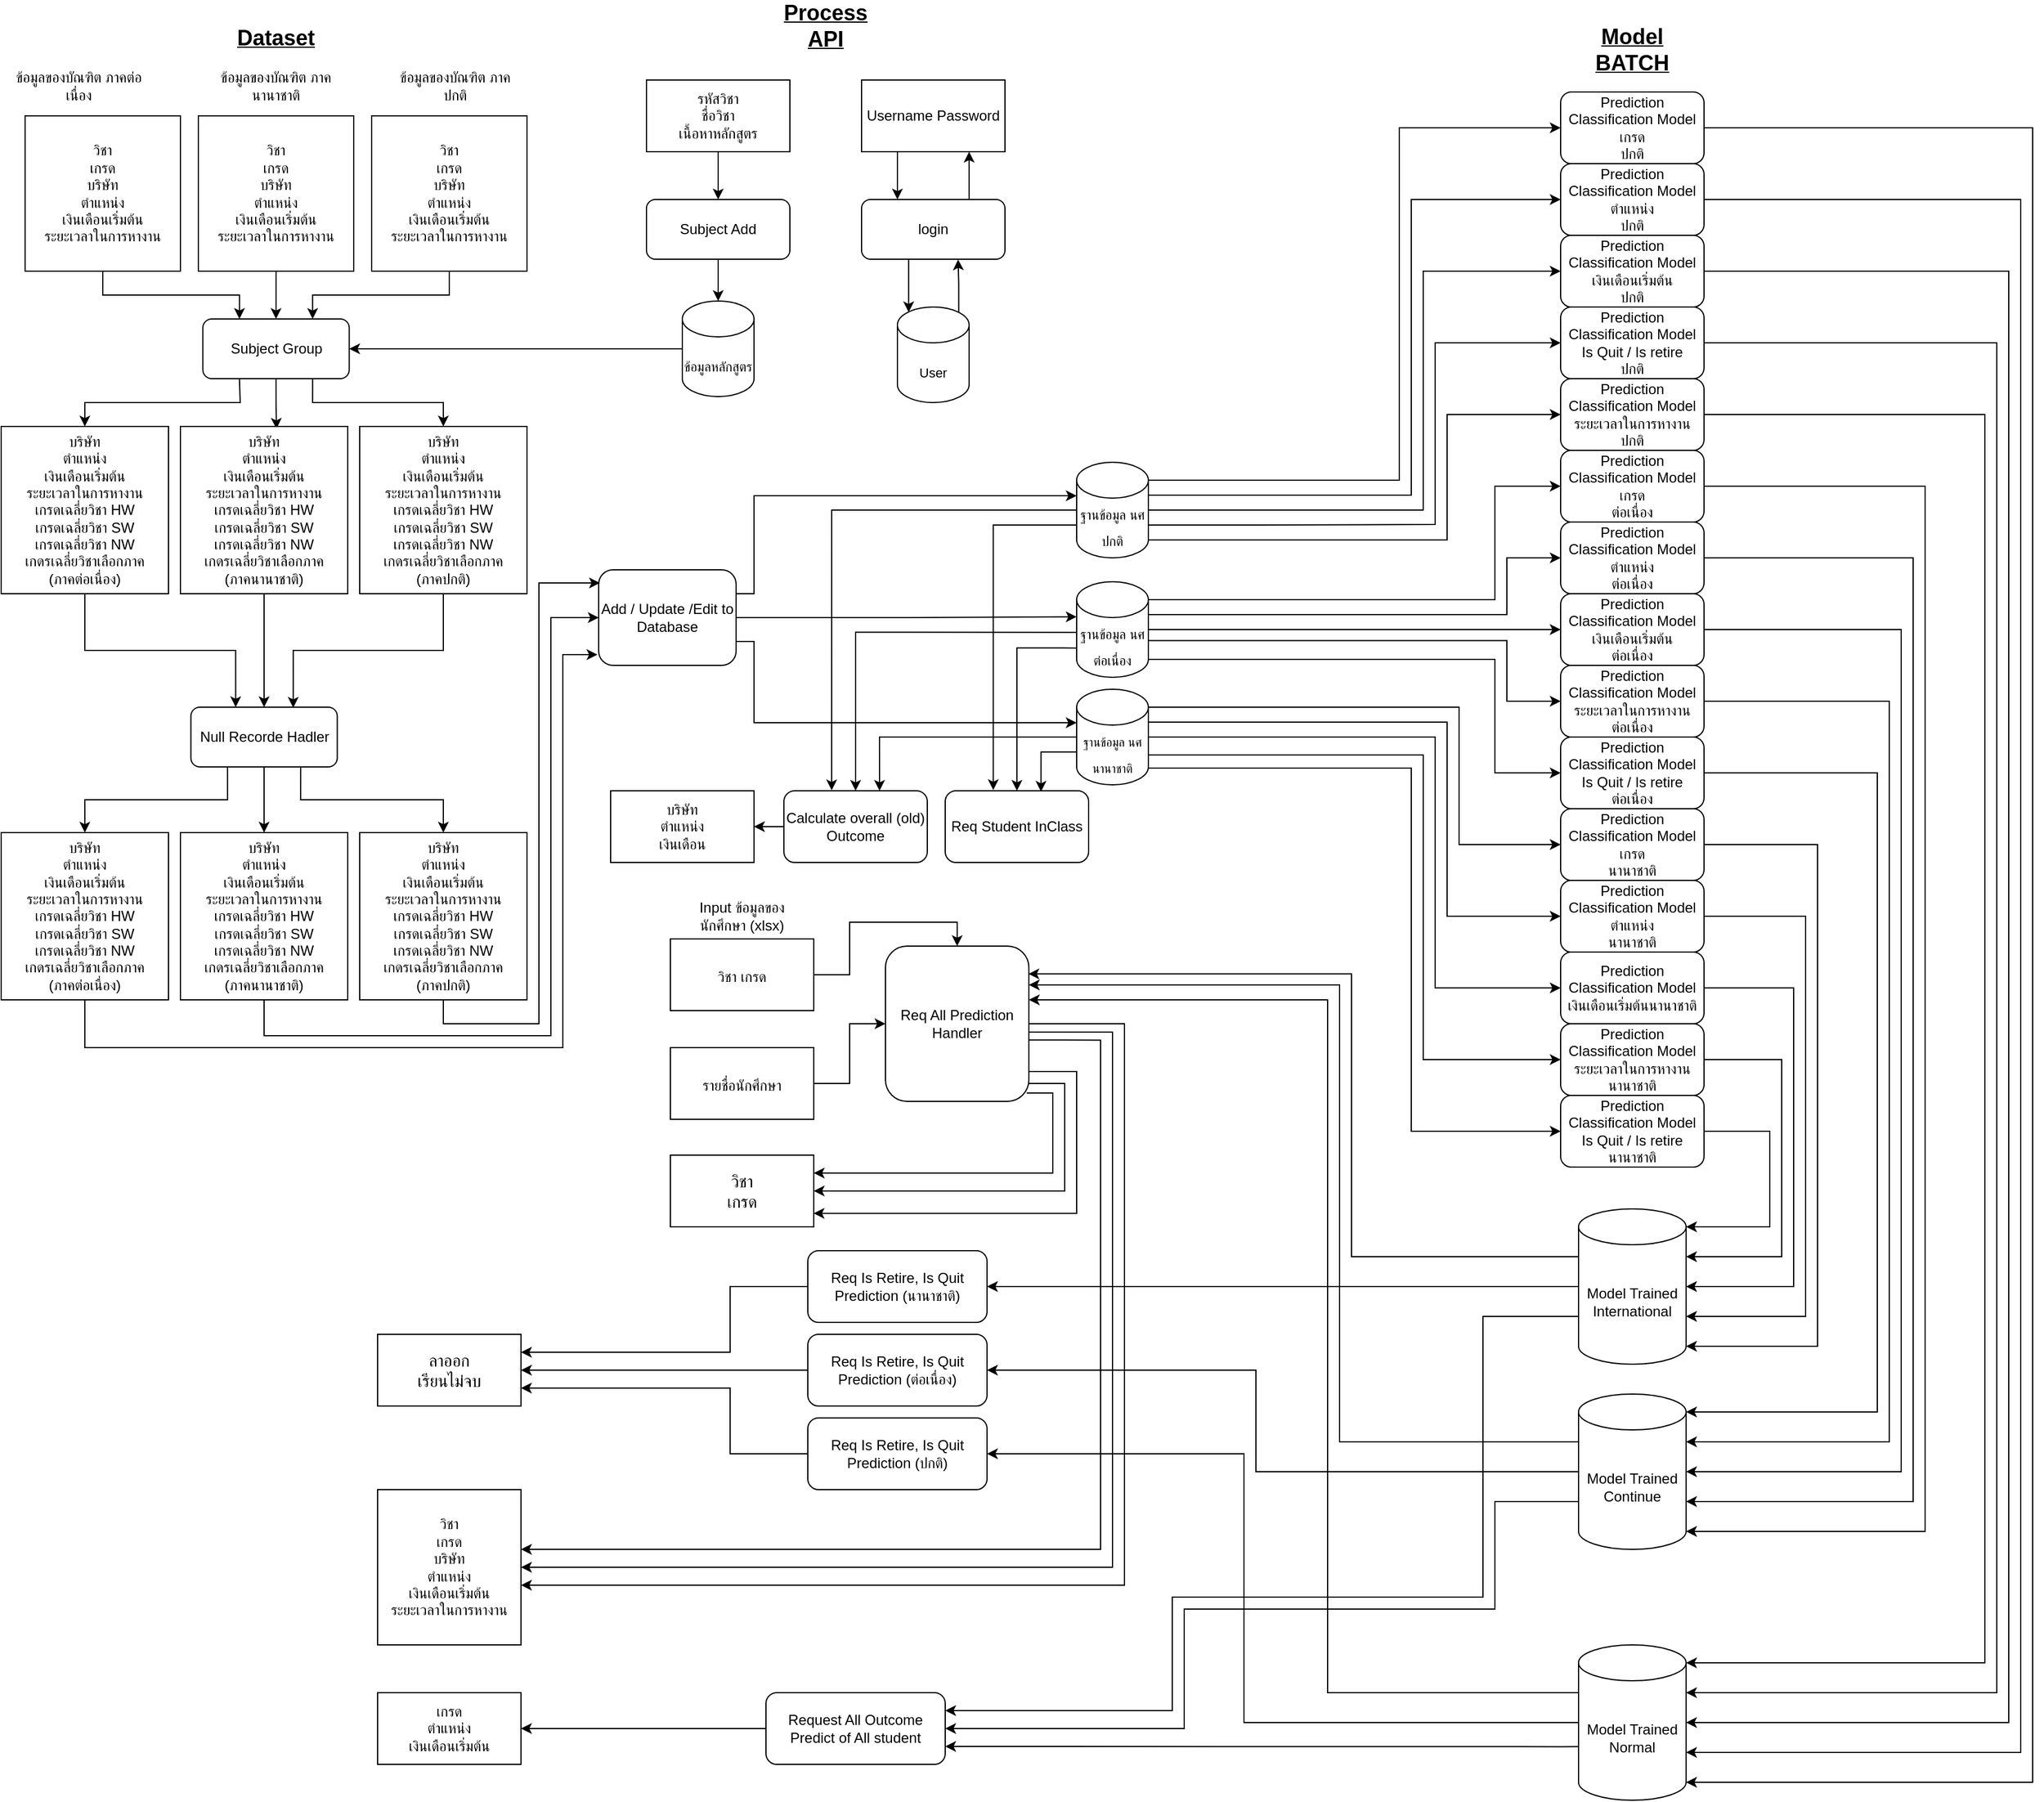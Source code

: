 <mxfile version="18.0.3" type="device"><diagram id="gK9zeSUEf36N8klxHsG3" name="Page-1"><mxGraphModel dx="3834" dy="1591" grid="1" gridSize="10" guides="1" tooltips="1" connect="1" arrows="1" fold="1" page="1" pageScale="1" pageWidth="850" pageHeight="1100" math="0" shadow="0"><root><mxCell id="0"/><mxCell id="1" parent="0"/><mxCell id="ja54qITFzn3RWoi4xEdP-145" style="edgeStyle=orthogonalEdgeStyle;rounded=0;orthogonalLoop=1;jettySize=auto;html=1;exitX=0.5;exitY=1;exitDx=0;exitDy=0;entryX=0.75;entryY=0;entryDx=0;entryDy=0;fontSize=12;" edge="1" parent="1" source="ja54qITFzn3RWoi4xEdP-146" target="ja54qITFzn3RWoi4xEdP-202"><mxGeometry relative="1" as="geometry"/></mxCell><mxCell id="ja54qITFzn3RWoi4xEdP-146" value="วิชา&lt;br&gt;เกรด&lt;br&gt;บริษัท&lt;br&gt;ตำแหน่ง&lt;br&gt;เงินเดือนเริ่มต้น&lt;br&gt;ระยะเวลาในการหางาน" style="whiteSpace=wrap;html=1;aspect=fixed;" vertex="1" parent="1"><mxGeometry x="360" y="140" width="130" height="130" as="geometry"/></mxCell><mxCell id="ja54qITFzn3RWoi4xEdP-147" value="ข้อมูลของบัณฑิต ภาคปกติ" style="text;html=1;strokeColor=none;fillColor=none;align=center;verticalAlign=middle;whiteSpace=wrap;rounded=0;" vertex="1" parent="1"><mxGeometry x="375" y="100" width="110" height="30" as="geometry"/></mxCell><mxCell id="ja54qITFzn3RWoi4xEdP-148" style="edgeStyle=orthogonalEdgeStyle;rounded=0;orthogonalLoop=1;jettySize=auto;html=1;exitX=0.5;exitY=1;exitDx=0;exitDy=0;entryX=0.25;entryY=0;entryDx=0;entryDy=0;fontSize=12;" edge="1" parent="1" source="ja54qITFzn3RWoi4xEdP-149" target="ja54qITFzn3RWoi4xEdP-202"><mxGeometry relative="1" as="geometry"/></mxCell><mxCell id="ja54qITFzn3RWoi4xEdP-149" value="วิชา&lt;br&gt;เกรด&lt;br&gt;บริษัท&lt;br&gt;ตำแหน่ง&lt;br&gt;เงินเดือนเริ่มต้น&lt;br&gt;ระยะเวลาในการหางาน" style="whiteSpace=wrap;html=1;aspect=fixed;" vertex="1" parent="1"><mxGeometry x="70" y="140" width="130" height="130" as="geometry"/></mxCell><mxCell id="ja54qITFzn3RWoi4xEdP-150" value="ข้อมูลของบัณฑิต ภาคต่อเนื่อง" style="text;html=1;strokeColor=none;fillColor=none;align=center;verticalAlign=middle;whiteSpace=wrap;rounded=0;" vertex="1" parent="1"><mxGeometry x="60" y="100" width="110" height="30" as="geometry"/></mxCell><mxCell id="ja54qITFzn3RWoi4xEdP-151" style="edgeStyle=orthogonalEdgeStyle;rounded=0;orthogonalLoop=1;jettySize=auto;html=1;exitX=0.5;exitY=1;exitDx=0;exitDy=0;entryX=0.5;entryY=0;entryDx=0;entryDy=0;fontSize=12;" edge="1" parent="1" source="ja54qITFzn3RWoi4xEdP-152" target="ja54qITFzn3RWoi4xEdP-202"><mxGeometry relative="1" as="geometry"/></mxCell><mxCell id="ja54qITFzn3RWoi4xEdP-152" value="วิชา&lt;br&gt;เกรด&lt;br&gt;บริษัท&lt;br&gt;ตำแหน่ง&lt;br&gt;เงินเดือนเริ่มต้น&lt;br&gt;ระยะเวลาในการหางาน" style="whiteSpace=wrap;html=1;aspect=fixed;" vertex="1" parent="1"><mxGeometry x="215" y="140" width="130" height="130" as="geometry"/></mxCell><mxCell id="ja54qITFzn3RWoi4xEdP-153" value="ข้อมูลของบัณฑิต ภาคนานาชาติ" style="text;html=1;strokeColor=none;fillColor=none;align=center;verticalAlign=middle;whiteSpace=wrap;rounded=0;" vertex="1" parent="1"><mxGeometry x="225" y="100" width="110" height="30" as="geometry"/></mxCell><mxCell id="ja54qITFzn3RWoi4xEdP-154" style="edgeStyle=orthogonalEdgeStyle;rounded=0;orthogonalLoop=1;jettySize=auto;html=1;exitX=0;exitY=0.5;exitDx=0;exitDy=0;entryX=1;entryY=0.5;entryDx=0;entryDy=0;fontSize=12;" edge="1" parent="1" source="ja54qITFzn3RWoi4xEdP-155" target="ja54qITFzn3RWoi4xEdP-257"><mxGeometry relative="1" as="geometry"/></mxCell><mxCell id="ja54qITFzn3RWoi4xEdP-155" value="Calculate overall (old)&lt;br&gt;Outcome" style="rounded=1;whiteSpace=wrap;html=1;" vertex="1" parent="1"><mxGeometry x="705" y="705" width="120" height="60" as="geometry"/></mxCell><mxCell id="ja54qITFzn3RWoi4xEdP-156" style="edgeStyle=orthogonalEdgeStyle;rounded=0;orthogonalLoop=1;jettySize=auto;html=1;exitX=1;exitY=0.25;exitDx=0;exitDy=0;entryX=0;entryY=0;entryDx=0;entryDy=27.5;entryPerimeter=0;fontSize=12;" edge="1" parent="1" source="ja54qITFzn3RWoi4xEdP-159" target="ja54qITFzn3RWoi4xEdP-172"><mxGeometry relative="1" as="geometry"><Array as="points"><mxPoint x="680" y="540"/><mxPoint x="680" y="458"/><mxPoint x="950" y="458"/></Array></mxGeometry></mxCell><mxCell id="ja54qITFzn3RWoi4xEdP-157" style="edgeStyle=orthogonalEdgeStyle;rounded=0;orthogonalLoop=1;jettySize=auto;html=1;exitX=1;exitY=0.5;exitDx=0;exitDy=0;entryX=0;entryY=0.367;entryDx=0;entryDy=0;entryPerimeter=0;fontSize=12;" edge="1" parent="1" source="ja54qITFzn3RWoi4xEdP-159" target="ja54qITFzn3RWoi4xEdP-182"><mxGeometry relative="1" as="geometry"><Array as="points"><mxPoint x="808" y="560"/></Array></mxGeometry></mxCell><mxCell id="ja54qITFzn3RWoi4xEdP-158" style="edgeStyle=orthogonalEdgeStyle;rounded=0;orthogonalLoop=1;jettySize=auto;html=1;exitX=1;exitY=0.75;exitDx=0;exitDy=0;entryX=0;entryY=0;entryDx=0;entryDy=27.5;entryPerimeter=0;fontSize=12;" edge="1" parent="1" source="ja54qITFzn3RWoi4xEdP-159" target="ja54qITFzn3RWoi4xEdP-190"><mxGeometry relative="1" as="geometry"><Array as="points"><mxPoint x="680" y="580"/><mxPoint x="680" y="648"/><mxPoint x="950" y="648"/></Array></mxGeometry></mxCell><mxCell id="ja54qITFzn3RWoi4xEdP-159" value="Add / Update /Edit to Database" style="rounded=1;whiteSpace=wrap;html=1;" vertex="1" parent="1"><mxGeometry x="550" y="520" width="115" height="80" as="geometry"/></mxCell><mxCell id="ja54qITFzn3RWoi4xEdP-160" style="edgeStyle=orthogonalEdgeStyle;rounded=0;orthogonalLoop=1;jettySize=auto;html=1;exitX=1;exitY=0.5;exitDx=0;exitDy=0;entryX=1;entryY=1;entryDx=0;entryDy=-15;entryPerimeter=0;fontSize=12;" edge="1" parent="1" source="ja54qITFzn3RWoi4xEdP-161" target="ja54qITFzn3RWoi4xEdP-246"><mxGeometry relative="1" as="geometry"><Array as="points"><mxPoint x="1750" y="150"/><mxPoint x="1750" y="1535"/></Array></mxGeometry></mxCell><mxCell id="ja54qITFzn3RWoi4xEdP-161" value="Prediction Classification Model&lt;br&gt;เกรด&lt;br&gt;ปกติ" style="rounded=1;whiteSpace=wrap;html=1;" vertex="1" parent="1"><mxGeometry x="1355" y="120" width="120" height="60" as="geometry"/></mxCell><mxCell id="ja54qITFzn3RWoi4xEdP-162" value="&lt;font style=&quot;font-size: 18px&quot;&gt;&lt;u&gt;&lt;b&gt;Dataset&lt;/b&gt;&lt;/u&gt;&lt;/font&gt;" style="text;html=1;strokeColor=none;fillColor=none;align=center;verticalAlign=middle;whiteSpace=wrap;rounded=0;" vertex="1" parent="1"><mxGeometry x="250" y="60" width="60" height="30" as="geometry"/></mxCell><mxCell id="ja54qITFzn3RWoi4xEdP-163" value="&lt;font style=&quot;font-size: 18px&quot;&gt;&lt;u&gt;&lt;b&gt;Process API&lt;/b&gt;&lt;/u&gt;&lt;/font&gt;" style="text;html=1;strokeColor=none;fillColor=none;align=center;verticalAlign=middle;whiteSpace=wrap;rounded=0;" vertex="1" parent="1"><mxGeometry x="710" y="50" width="60" height="30" as="geometry"/></mxCell><mxCell id="ja54qITFzn3RWoi4xEdP-164" value="&lt;span style=&quot;font-size: 18px&quot;&gt;&lt;b&gt;&lt;u&gt;Model BATCH&lt;/u&gt;&lt;/b&gt;&lt;/span&gt;" style="text;html=1;strokeColor=none;fillColor=none;align=center;verticalAlign=middle;whiteSpace=wrap;rounded=0;" vertex="1" parent="1"><mxGeometry x="1385" y="70" width="60" height="30" as="geometry"/></mxCell><mxCell id="ja54qITFzn3RWoi4xEdP-165" style="edgeStyle=orthogonalEdgeStyle;rounded=0;orthogonalLoop=1;jettySize=auto;html=1;exitX=0;exitY=0.5;exitDx=0;exitDy=0;exitPerimeter=0;fontSize=12;entryX=0.333;entryY=-0.007;entryDx=0;entryDy=0;entryPerimeter=0;" edge="1" parent="1" source="ja54qITFzn3RWoi4xEdP-172" target="ja54qITFzn3RWoi4xEdP-155"><mxGeometry relative="1" as="geometry"><Array as="points"><mxPoint x="745" y="470"/></Array><mxPoint x="920" y="720" as="targetPoint"/></mxGeometry></mxCell><mxCell id="ja54qITFzn3RWoi4xEdP-166" style="edgeStyle=orthogonalEdgeStyle;rounded=0;orthogonalLoop=1;jettySize=auto;html=1;exitX=1;exitY=0;exitDx=0;exitDy=15;exitPerimeter=0;entryX=0;entryY=0.5;entryDx=0;entryDy=0;fontSize=12;" edge="1" parent="1" source="ja54qITFzn3RWoi4xEdP-172" target="ja54qITFzn3RWoi4xEdP-161"><mxGeometry relative="1" as="geometry"><Array as="points"><mxPoint x="1220" y="445"/><mxPoint x="1220" y="150"/></Array></mxGeometry></mxCell><mxCell id="ja54qITFzn3RWoi4xEdP-167" style="edgeStyle=orthogonalEdgeStyle;rounded=0;orthogonalLoop=1;jettySize=auto;html=1;exitX=1;exitY=0;exitDx=0;exitDy=27.5;exitPerimeter=0;entryX=0;entryY=0.5;entryDx=0;entryDy=0;fontSize=12;" edge="1" parent="1" source="ja54qITFzn3RWoi4xEdP-172" target="ja54qITFzn3RWoi4xEdP-220"><mxGeometry relative="1" as="geometry"><Array as="points"><mxPoint x="1230" y="458"/><mxPoint x="1230" y="210"/></Array></mxGeometry></mxCell><mxCell id="ja54qITFzn3RWoi4xEdP-168" style="edgeStyle=orthogonalEdgeStyle;rounded=0;orthogonalLoop=1;jettySize=auto;html=1;exitX=1;exitY=0.5;exitDx=0;exitDy=0;exitPerimeter=0;entryX=0;entryY=0.5;entryDx=0;entryDy=0;fontSize=12;" edge="1" parent="1" source="ja54qITFzn3RWoi4xEdP-172" target="ja54qITFzn3RWoi4xEdP-226"><mxGeometry relative="1" as="geometry"><Array as="points"><mxPoint x="1240" y="470"/><mxPoint x="1240" y="270"/></Array></mxGeometry></mxCell><mxCell id="ja54qITFzn3RWoi4xEdP-169" style="edgeStyle=orthogonalEdgeStyle;rounded=0;orthogonalLoop=1;jettySize=auto;html=1;exitX=1;exitY=0;exitDx=0;exitDy=52.5;exitPerimeter=0;entryX=0;entryY=0.5;entryDx=0;entryDy=0;fontSize=12;" edge="1" parent="1" source="ja54qITFzn3RWoi4xEdP-172" target="ja54qITFzn3RWoi4xEdP-238"><mxGeometry relative="1" as="geometry"><Array as="points"><mxPoint x="1100" y="482"/><mxPoint x="1250" y="482"/><mxPoint x="1250" y="330"/></Array></mxGeometry></mxCell><mxCell id="ja54qITFzn3RWoi4xEdP-170" style="edgeStyle=orthogonalEdgeStyle;rounded=0;orthogonalLoop=1;jettySize=auto;html=1;exitX=1;exitY=1;exitDx=0;exitDy=-15;exitPerimeter=0;entryX=0;entryY=0.5;entryDx=0;entryDy=0;fontSize=12;" edge="1" parent="1" source="ja54qITFzn3RWoi4xEdP-172" target="ja54qITFzn3RWoi4xEdP-232"><mxGeometry relative="1" as="geometry"><Array as="points"><mxPoint x="1260" y="495"/><mxPoint x="1260" y="390"/></Array></mxGeometry></mxCell><mxCell id="ja54qITFzn3RWoi4xEdP-171" style="edgeStyle=orthogonalEdgeStyle;rounded=0;orthogonalLoop=1;jettySize=auto;html=1;exitX=0;exitY=0;exitDx=0;exitDy=52.5;exitPerimeter=0;entryX=0.335;entryY=-0.01;entryDx=0;entryDy=0;fontSize=12;entryPerimeter=0;" edge="1" parent="1" source="ja54qITFzn3RWoi4xEdP-172" target="ja54qITFzn3RWoi4xEdP-269"><mxGeometry relative="1" as="geometry"><Array as="points"><mxPoint x="880" y="482"/></Array></mxGeometry></mxCell><mxCell id="ja54qITFzn3RWoi4xEdP-172" value="&lt;span style=&quot;font-size: 11px&quot;&gt;ฐานข้อมูล นศ ปกติ&lt;/span&gt;" style="shape=cylinder3;whiteSpace=wrap;html=1;boundedLbl=1;backgroundOutline=1;size=15;rounded=0;fontSize=18;" vertex="1" parent="1"><mxGeometry x="950" y="430" width="60" height="80" as="geometry"/></mxCell><mxCell id="ja54qITFzn3RWoi4xEdP-173" style="edgeStyle=orthogonalEdgeStyle;rounded=0;orthogonalLoop=1;jettySize=auto;html=1;exitX=1;exitY=0.5;exitDx=0;exitDy=0;entryX=0;entryY=0.5;entryDx=0;entryDy=0;fontSize=12;" edge="1" parent="1" source="ja54qITFzn3RWoi4xEdP-174" target="ja54qITFzn3RWoi4xEdP-212"><mxGeometry relative="1" as="geometry"/></mxCell><mxCell id="ja54qITFzn3RWoi4xEdP-174" value="&lt;font style=&quot;font-size: 12px&quot;&gt;รายชื่อนักศึกษา&lt;/font&gt;" style="rounded=0;whiteSpace=wrap;html=1;fontSize=18;" vertex="1" parent="1"><mxGeometry x="610" y="920" width="120" height="60" as="geometry"/></mxCell><mxCell id="ja54qITFzn3RWoi4xEdP-175" style="edgeStyle=orthogonalEdgeStyle;rounded=0;orthogonalLoop=1;jettySize=auto;html=1;exitX=-0.005;exitY=0.529;exitDx=0;exitDy=0;exitPerimeter=0;fontSize=12;entryX=0.5;entryY=0;entryDx=0;entryDy=0;" edge="1" parent="1" source="ja54qITFzn3RWoi4xEdP-182" target="ja54qITFzn3RWoi4xEdP-155"><mxGeometry relative="1" as="geometry"><Array as="points"><mxPoint x="765" y="572"/></Array><mxPoint x="940" y="720" as="targetPoint"/></mxGeometry></mxCell><mxCell id="ja54qITFzn3RWoi4xEdP-176" style="edgeStyle=orthogonalEdgeStyle;rounded=0;orthogonalLoop=1;jettySize=auto;html=1;exitX=1;exitY=0;exitDx=0;exitDy=15;exitPerimeter=0;entryX=0;entryY=0.5;entryDx=0;entryDy=0;fontSize=12;" edge="1" parent="1" source="ja54qITFzn3RWoi4xEdP-182" target="ja54qITFzn3RWoi4xEdP-196"><mxGeometry relative="1" as="geometry"><Array as="points"><mxPoint x="1300" y="545"/><mxPoint x="1300" y="450"/></Array></mxGeometry></mxCell><mxCell id="ja54qITFzn3RWoi4xEdP-177" style="edgeStyle=orthogonalEdgeStyle;rounded=0;orthogonalLoop=1;jettySize=auto;html=1;exitX=1;exitY=0;exitDx=0;exitDy=27.5;exitPerimeter=0;entryX=0;entryY=0.5;entryDx=0;entryDy=0;fontSize=12;" edge="1" parent="1" source="ja54qITFzn3RWoi4xEdP-182" target="ja54qITFzn3RWoi4xEdP-222"><mxGeometry relative="1" as="geometry"><Array as="points"><mxPoint x="1310" y="558"/><mxPoint x="1310" y="510"/></Array></mxGeometry></mxCell><mxCell id="ja54qITFzn3RWoi4xEdP-178" style="edgeStyle=orthogonalEdgeStyle;rounded=0;orthogonalLoop=1;jettySize=auto;html=1;exitX=1;exitY=0.5;exitDx=0;exitDy=0;exitPerimeter=0;entryX=0;entryY=0.5;entryDx=0;entryDy=0;fontSize=12;" edge="1" parent="1" source="ja54qITFzn3RWoi4xEdP-182" target="ja54qITFzn3RWoi4xEdP-228"><mxGeometry relative="1" as="geometry"><Array as="points"><mxPoint x="1340" y="570"/><mxPoint x="1340" y="570"/></Array></mxGeometry></mxCell><mxCell id="ja54qITFzn3RWoi4xEdP-179" style="edgeStyle=orthogonalEdgeStyle;rounded=0;orthogonalLoop=1;jettySize=auto;html=1;exitX=1.007;exitY=0.616;exitDx=0;exitDy=0;exitPerimeter=0;entryX=0;entryY=0.5;entryDx=0;entryDy=0;fontSize=12;" edge="1" parent="1" source="ja54qITFzn3RWoi4xEdP-182" target="ja54qITFzn3RWoi4xEdP-234"><mxGeometry relative="1" as="geometry"><Array as="points"><mxPoint x="1310" y="579"/><mxPoint x="1310" y="630"/></Array></mxGeometry></mxCell><mxCell id="ja54qITFzn3RWoi4xEdP-180" style="edgeStyle=orthogonalEdgeStyle;rounded=0;orthogonalLoop=1;jettySize=auto;html=1;exitX=1;exitY=1;exitDx=0;exitDy=-15;exitPerimeter=0;entryX=0;entryY=0.5;entryDx=0;entryDy=0;fontSize=12;" edge="1" parent="1" source="ja54qITFzn3RWoi4xEdP-182" target="ja54qITFzn3RWoi4xEdP-240"><mxGeometry relative="1" as="geometry"><Array as="points"><mxPoint x="1300" y="595"/><mxPoint x="1300" y="690"/></Array></mxGeometry></mxCell><mxCell id="ja54qITFzn3RWoi4xEdP-181" style="edgeStyle=orthogonalEdgeStyle;rounded=0;orthogonalLoop=1;jettySize=auto;html=1;exitX=-0.003;exitY=0.693;exitDx=0;exitDy=0;exitPerimeter=0;entryX=0.5;entryY=0;entryDx=0;entryDy=0;fontSize=12;" edge="1" parent="1" source="ja54qITFzn3RWoi4xEdP-182" target="ja54qITFzn3RWoi4xEdP-269"><mxGeometry relative="1" as="geometry"><Array as="points"><mxPoint x="900" y="585"/></Array></mxGeometry></mxCell><mxCell id="ja54qITFzn3RWoi4xEdP-182" value="&lt;span style=&quot;font-size: 11px&quot;&gt;ฐานข้อมูล นศ ต่อเนื่อง&lt;/span&gt;" style="shape=cylinder3;whiteSpace=wrap;html=1;boundedLbl=1;backgroundOutline=1;size=15;rounded=0;fontSize=18;" vertex="1" parent="1"><mxGeometry x="950" y="530" width="60" height="80" as="geometry"/></mxCell><mxCell id="ja54qITFzn3RWoi4xEdP-183" style="edgeStyle=orthogonalEdgeStyle;rounded=0;orthogonalLoop=1;jettySize=auto;html=1;exitX=0;exitY=0.5;exitDx=0;exitDy=0;exitPerimeter=0;fontSize=12;entryX=0.667;entryY=0;entryDx=0;entryDy=0;entryPerimeter=0;" edge="1" parent="1" source="ja54qITFzn3RWoi4xEdP-190" target="ja54qITFzn3RWoi4xEdP-155"><mxGeometry relative="1" as="geometry"><mxPoint x="970" y="720" as="targetPoint"/><Array as="points"><mxPoint x="785" y="660"/></Array></mxGeometry></mxCell><mxCell id="ja54qITFzn3RWoi4xEdP-184" style="edgeStyle=orthogonalEdgeStyle;rounded=0;orthogonalLoop=1;jettySize=auto;html=1;exitX=1;exitY=0;exitDx=0;exitDy=15;exitPerimeter=0;entryX=0;entryY=0.5;entryDx=0;entryDy=0;fontSize=12;" edge="1" parent="1" source="ja54qITFzn3RWoi4xEdP-190" target="ja54qITFzn3RWoi4xEdP-198"><mxGeometry relative="1" as="geometry"><Array as="points"><mxPoint x="1270" y="635"/><mxPoint x="1270" y="750"/></Array></mxGeometry></mxCell><mxCell id="ja54qITFzn3RWoi4xEdP-185" style="edgeStyle=orthogonalEdgeStyle;rounded=0;orthogonalLoop=1;jettySize=auto;html=1;exitX=1;exitY=0;exitDx=0;exitDy=27.5;exitPerimeter=0;entryX=0;entryY=0.5;entryDx=0;entryDy=0;fontSize=12;" edge="1" parent="1" source="ja54qITFzn3RWoi4xEdP-190" target="ja54qITFzn3RWoi4xEdP-224"><mxGeometry relative="1" as="geometry"><Array as="points"><mxPoint x="1260" y="648"/><mxPoint x="1260" y="810"/></Array></mxGeometry></mxCell><mxCell id="ja54qITFzn3RWoi4xEdP-186" style="edgeStyle=orthogonalEdgeStyle;rounded=0;orthogonalLoop=1;jettySize=auto;html=1;exitX=1;exitY=0.5;exitDx=0;exitDy=0;exitPerimeter=0;entryX=0;entryY=0.5;entryDx=0;entryDy=0;fontSize=12;" edge="1" parent="1" source="ja54qITFzn3RWoi4xEdP-190" target="ja54qITFzn3RWoi4xEdP-230"><mxGeometry relative="1" as="geometry"><Array as="points"><mxPoint x="1250" y="660"/><mxPoint x="1250" y="870"/></Array></mxGeometry></mxCell><mxCell id="ja54qITFzn3RWoi4xEdP-187" style="edgeStyle=orthogonalEdgeStyle;rounded=0;orthogonalLoop=1;jettySize=auto;html=1;exitX=1;exitY=1;exitDx=0;exitDy=-15;exitPerimeter=0;entryX=0;entryY=0.5;entryDx=0;entryDy=0;fontSize=12;" edge="1" parent="1" source="ja54qITFzn3RWoi4xEdP-190" target="ja54qITFzn3RWoi4xEdP-236"><mxGeometry relative="1" as="geometry"><Array as="points"><mxPoint x="1010" y="675"/><mxPoint x="1240" y="675"/><mxPoint x="1240" y="930"/></Array></mxGeometry></mxCell><mxCell id="ja54qITFzn3RWoi4xEdP-188" style="edgeStyle=orthogonalEdgeStyle;rounded=0;orthogonalLoop=1;jettySize=auto;html=1;exitX=0.855;exitY=1;exitDx=0;exitDy=-4.35;exitPerimeter=0;entryX=0;entryY=0.5;entryDx=0;entryDy=0;fontSize=12;" edge="1" parent="1" source="ja54qITFzn3RWoi4xEdP-190" target="ja54qITFzn3RWoi4xEdP-242"><mxGeometry relative="1" as="geometry"><Array as="points"><mxPoint x="1001" y="686"/><mxPoint x="1230" y="686"/><mxPoint x="1230" y="990"/></Array></mxGeometry></mxCell><mxCell id="ja54qITFzn3RWoi4xEdP-189" style="edgeStyle=orthogonalEdgeStyle;rounded=0;orthogonalLoop=1;jettySize=auto;html=1;exitX=0;exitY=0;exitDx=0;exitDy=52.5;exitPerimeter=0;fontSize=12;entryX=0.668;entryY=0.013;entryDx=0;entryDy=0;entryPerimeter=0;" edge="1" parent="1" source="ja54qITFzn3RWoi4xEdP-190" target="ja54qITFzn3RWoi4xEdP-269"><mxGeometry relative="1" as="geometry"><Array as="points"><mxPoint x="920" y="672"/></Array><mxPoint x="890" y="700" as="targetPoint"/></mxGeometry></mxCell><mxCell id="ja54qITFzn3RWoi4xEdP-190" value="&lt;font style=&quot;font-size: 10px&quot;&gt;ฐานข้อมูล นศ นานาชาติ&lt;/font&gt;" style="shape=cylinder3;whiteSpace=wrap;html=1;boundedLbl=1;backgroundOutline=1;size=15;rounded=0;fontSize=18;" vertex="1" parent="1"><mxGeometry x="950" y="620" width="60" height="80" as="geometry"/></mxCell><mxCell id="ja54qITFzn3RWoi4xEdP-191" style="edgeStyle=orthogonalEdgeStyle;rounded=0;orthogonalLoop=1;jettySize=auto;html=1;fontSize=12;exitX=1.003;exitY=0.605;exitDx=0;exitDy=0;exitPerimeter=0;" edge="1" parent="1" source="ja54qITFzn3RWoi4xEdP-212" target="ja54qITFzn3RWoi4xEdP-255"><mxGeometry relative="1" as="geometry"><Array as="points"><mxPoint x="970" y="914"/><mxPoint x="970" y="1340"/></Array><mxPoint x="480" y="910" as="sourcePoint"/></mxGeometry></mxCell><mxCell id="ja54qITFzn3RWoi4xEdP-192" style="edgeStyle=orthogonalEdgeStyle;rounded=0;orthogonalLoop=1;jettySize=auto;html=1;exitX=1;exitY=0.5;exitDx=0;exitDy=0;entryX=0.5;entryY=0;entryDx=0;entryDy=0;fontSize=12;" edge="1" parent="1" source="ja54qITFzn3RWoi4xEdP-277" target="ja54qITFzn3RWoi4xEdP-212"><mxGeometry relative="1" as="geometry"/></mxCell><mxCell id="ja54qITFzn3RWoi4xEdP-193" style="edgeStyle=orthogonalEdgeStyle;rounded=0;orthogonalLoop=1;jettySize=auto;html=1;exitX=1;exitY=0.554;exitDx=0;exitDy=0;entryX=1;entryY=0.5;entryDx=0;entryDy=0;fontSize=12;exitPerimeter=0;" edge="1" parent="1" source="ja54qITFzn3RWoi4xEdP-212" target="ja54qITFzn3RWoi4xEdP-255"><mxGeometry relative="1" as="geometry"><Array as="points"><mxPoint x="980" y="907"/><mxPoint x="980" y="1355"/></Array><mxPoint x="630" y="900" as="sourcePoint"/></mxGeometry></mxCell><mxCell id="ja54qITFzn3RWoi4xEdP-194" style="edgeStyle=orthogonalEdgeStyle;rounded=0;orthogonalLoop=1;jettySize=auto;html=1;fontSize=12;exitX=1;exitY=0.5;exitDx=0;exitDy=0;" edge="1" parent="1" source="ja54qITFzn3RWoi4xEdP-212" target="ja54qITFzn3RWoi4xEdP-255"><mxGeometry relative="1" as="geometry"><Array as="points"><mxPoint x="990" y="900"/><mxPoint x="990" y="1370"/></Array><mxPoint x="480" y="1370" as="targetPoint"/><mxPoint x="460" y="900" as="sourcePoint"/></mxGeometry></mxCell><mxCell id="ja54qITFzn3RWoi4xEdP-195" style="edgeStyle=orthogonalEdgeStyle;rounded=0;orthogonalLoop=1;jettySize=auto;html=1;exitX=1;exitY=0.5;exitDx=0;exitDy=0;entryX=1;entryY=1;entryDx=0;entryDy=-15;entryPerimeter=0;fontSize=12;" edge="1" parent="1" source="ja54qITFzn3RWoi4xEdP-196" target="ja54qITFzn3RWoi4xEdP-250"><mxGeometry relative="1" as="geometry"><Array as="points"><mxPoint x="1660" y="450"/><mxPoint x="1660" y="1325"/></Array></mxGeometry></mxCell><mxCell id="ja54qITFzn3RWoi4xEdP-196" value="Prediction Classification Model&lt;br&gt;เกรด&lt;br&gt;ต่อเนื่อง" style="rounded=1;whiteSpace=wrap;html=1;" vertex="1" parent="1"><mxGeometry x="1355" y="420" width="120" height="60" as="geometry"/></mxCell><mxCell id="ja54qITFzn3RWoi4xEdP-197" style="edgeStyle=orthogonalEdgeStyle;rounded=0;orthogonalLoop=1;jettySize=auto;html=1;exitX=1;exitY=0.5;exitDx=0;exitDy=0;entryX=1;entryY=1;entryDx=0;entryDy=-15;entryPerimeter=0;fontSize=12;" edge="1" parent="1" source="ja54qITFzn3RWoi4xEdP-198" target="ja54qITFzn3RWoi4xEdP-254"><mxGeometry relative="1" as="geometry"><Array as="points"><mxPoint x="1570" y="750"/><mxPoint x="1570" y="1170"/></Array></mxGeometry></mxCell><mxCell id="ja54qITFzn3RWoi4xEdP-198" value="Prediction Classification Model&lt;br&gt;เกรด&lt;br&gt;นานาชาติ" style="rounded=1;whiteSpace=wrap;html=1;" vertex="1" parent="1"><mxGeometry x="1355" y="720" width="120" height="60" as="geometry"/></mxCell><mxCell id="ja54qITFzn3RWoi4xEdP-199" style="edgeStyle=orthogonalEdgeStyle;rounded=0;orthogonalLoop=1;jettySize=auto;html=1;entryX=0.5;entryY=0;entryDx=0;entryDy=0;fontSize=12;exitX=0.25;exitY=1;exitDx=0;exitDy=0;" edge="1" parent="1" source="ja54qITFzn3RWoi4xEdP-202" target="ja54qITFzn3RWoi4xEdP-204"><mxGeometry relative="1" as="geometry"><mxPoint x="230" y="360" as="sourcePoint"/><Array as="points"><mxPoint x="250" y="360"/><mxPoint x="250" y="380"/><mxPoint x="125" y="380"/></Array></mxGeometry></mxCell><mxCell id="ja54qITFzn3RWoi4xEdP-200" style="edgeStyle=orthogonalEdgeStyle;rounded=0;orthogonalLoop=1;jettySize=auto;html=1;exitX=0.5;exitY=1;exitDx=0;exitDy=0;entryX=0.574;entryY=0.014;entryDx=0;entryDy=0;entryPerimeter=0;fontSize=12;" edge="1" parent="1" source="ja54qITFzn3RWoi4xEdP-202" target="ja54qITFzn3RWoi4xEdP-206"><mxGeometry relative="1" as="geometry"/></mxCell><mxCell id="ja54qITFzn3RWoi4xEdP-201" style="edgeStyle=orthogonalEdgeStyle;rounded=0;orthogonalLoop=1;jettySize=auto;html=1;exitX=0.75;exitY=1;exitDx=0;exitDy=0;entryX=0.5;entryY=0;entryDx=0;entryDy=0;fontSize=12;" edge="1" parent="1" source="ja54qITFzn3RWoi4xEdP-202" target="ja54qITFzn3RWoi4xEdP-208"><mxGeometry relative="1" as="geometry"/></mxCell><mxCell id="ja54qITFzn3RWoi4xEdP-202" value="Subject Group" style="rounded=1;whiteSpace=wrap;html=1;" vertex="1" parent="1"><mxGeometry x="218.75" y="310" width="122.5" height="50" as="geometry"/></mxCell><mxCell id="ja54qITFzn3RWoi4xEdP-203" style="edgeStyle=orthogonalEdgeStyle;rounded=0;orthogonalLoop=1;jettySize=auto;html=1;exitX=0.5;exitY=1;exitDx=0;exitDy=0;entryX=0.306;entryY=0;entryDx=0;entryDy=0;entryPerimeter=0;" edge="1" parent="1" source="ja54qITFzn3RWoi4xEdP-204" target="ja54qITFzn3RWoi4xEdP-288"><mxGeometry relative="1" as="geometry"/></mxCell><mxCell id="ja54qITFzn3RWoi4xEdP-204" value="บริษัท&lt;br&gt;ตำแหน่ง&lt;br&gt;เงินเดือนเริ่มต้น&lt;br&gt;ระยะเวลาในการหางาน&lt;br&gt;เกรดเฉลี่ยวิชา HW&lt;br&gt;เกรดเฉลี่ยวิชา SW&lt;br&gt;เกรดเฉลี่ยวิชา NW&lt;br&gt;เกดรเฉลี่ยวิชาเลือกภาค&lt;br&gt;(ภาคต่อเนื่อง)" style="whiteSpace=wrap;html=1;aspect=fixed;" vertex="1" parent="1"><mxGeometry x="50" y="400" width="140" height="140" as="geometry"/></mxCell><mxCell id="ja54qITFzn3RWoi4xEdP-205" style="edgeStyle=orthogonalEdgeStyle;rounded=0;orthogonalLoop=1;jettySize=auto;html=1;exitX=0.5;exitY=1;exitDx=0;exitDy=0;entryX=0.5;entryY=0;entryDx=0;entryDy=0;" edge="1" parent="1" source="ja54qITFzn3RWoi4xEdP-206" target="ja54qITFzn3RWoi4xEdP-288"><mxGeometry relative="1" as="geometry"/></mxCell><mxCell id="ja54qITFzn3RWoi4xEdP-206" value="บริษัท&lt;br&gt;ตำแหน่ง&lt;br&gt;เงินเดือนเริ่มต้น&lt;br&gt;ระยะเวลาในการหางาน&lt;br&gt;เกรดเฉลี่ยวิชา HW&lt;br&gt;เกรดเฉลี่ยวิชา SW&lt;br&gt;เกรดเฉลี่ยวิชา NW&lt;br&gt;เกดรเฉลี่ยวิชาเลือกภาค&lt;br&gt;(ภาคนานาชาติ)" style="whiteSpace=wrap;html=1;aspect=fixed;" vertex="1" parent="1"><mxGeometry x="200" y="400" width="140" height="140" as="geometry"/></mxCell><mxCell id="ja54qITFzn3RWoi4xEdP-207" style="edgeStyle=orthogonalEdgeStyle;rounded=0;orthogonalLoop=1;jettySize=auto;html=1;exitX=0.5;exitY=1;exitDx=0;exitDy=0;entryX=0.699;entryY=0.01;entryDx=0;entryDy=0;entryPerimeter=0;" edge="1" parent="1" source="ja54qITFzn3RWoi4xEdP-208" target="ja54qITFzn3RWoi4xEdP-288"><mxGeometry relative="1" as="geometry"/></mxCell><mxCell id="ja54qITFzn3RWoi4xEdP-208" value="บริษัท&lt;br&gt;ตำแหน่ง&lt;br&gt;เงินเดือนเริ่มต้น&lt;br&gt;ระยะเวลาในการหางาน&lt;br&gt;เกรดเฉลี่ยวิชา HW&lt;br&gt;เกรดเฉลี่ยวิชา SW&lt;br&gt;เกรดเฉลี่ยวิชา NW&lt;br&gt;เกดรเฉลี่ยวิชาเลือกภาค&lt;br&gt;(ภาคปกติ)" style="whiteSpace=wrap;html=1;aspect=fixed;" vertex="1" parent="1"><mxGeometry x="350" y="400" width="140" height="140" as="geometry"/></mxCell><mxCell id="ja54qITFzn3RWoi4xEdP-209" style="edgeStyle=orthogonalEdgeStyle;rounded=0;orthogonalLoop=1;jettySize=auto;html=1;exitX=0.985;exitY=0.946;exitDx=0;exitDy=0;entryX=1;entryY=0.25;entryDx=0;entryDy=0;exitPerimeter=0;" edge="1" parent="1" source="ja54qITFzn3RWoi4xEdP-212" target="ja54qITFzn3RWoi4xEdP-258"><mxGeometry relative="1" as="geometry"><Array as="points"><mxPoint x="930" y="958"/><mxPoint x="930" y="1025"/></Array></mxGeometry></mxCell><mxCell id="ja54qITFzn3RWoi4xEdP-210" style="edgeStyle=orthogonalEdgeStyle;rounded=0;orthogonalLoop=1;jettySize=auto;html=1;exitX=0.997;exitY=0.893;exitDx=0;exitDy=0;entryX=1;entryY=0.5;entryDx=0;entryDy=0;exitPerimeter=0;" edge="1" parent="1" source="ja54qITFzn3RWoi4xEdP-212" target="ja54qITFzn3RWoi4xEdP-258"><mxGeometry relative="1" as="geometry"><Array as="points"><mxPoint x="910" y="950"/><mxPoint x="940" y="950"/><mxPoint x="940" y="1040"/></Array></mxGeometry></mxCell><mxCell id="ja54qITFzn3RWoi4xEdP-211" style="edgeStyle=orthogonalEdgeStyle;rounded=0;orthogonalLoop=1;jettySize=auto;html=1;exitX=0.997;exitY=0.85;exitDx=0;exitDy=0;entryX=0.999;entryY=0.812;entryDx=0;entryDy=0;entryPerimeter=0;exitPerimeter=0;" edge="1" parent="1" source="ja54qITFzn3RWoi4xEdP-212" target="ja54qITFzn3RWoi4xEdP-258"><mxGeometry relative="1" as="geometry"><Array as="points"><mxPoint x="910" y="940"/><mxPoint x="950" y="940"/><mxPoint x="950" y="1059"/></Array></mxGeometry></mxCell><mxCell id="ja54qITFzn3RWoi4xEdP-212" value="Req All Prediction Handler" style="rounded=1;whiteSpace=wrap;html=1;" vertex="1" parent="1"><mxGeometry x="790" y="835" width="120" height="130" as="geometry"/></mxCell><mxCell id="ja54qITFzn3RWoi4xEdP-213" style="edgeStyle=orthogonalEdgeStyle;rounded=0;orthogonalLoop=1;jettySize=auto;html=1;exitX=0;exitY=0.5;exitDx=0;exitDy=0;entryX=1;entryY=0.5;entryDx=0;entryDy=0;fontSize=12;" edge="1" parent="1" source="ja54qITFzn3RWoi4xEdP-214" target="ja54qITFzn3RWoi4xEdP-256"><mxGeometry relative="1" as="geometry"><Array as="points"><mxPoint x="620" y="1190"/><mxPoint x="620" y="1190"/></Array></mxGeometry></mxCell><mxCell id="ja54qITFzn3RWoi4xEdP-214" value="Req Is Retire, Is Quit Prediction (ต่อเนื่อง)" style="rounded=1;whiteSpace=wrap;html=1;" vertex="1" parent="1"><mxGeometry x="725" y="1160" width="150" height="60" as="geometry"/></mxCell><mxCell id="ja54qITFzn3RWoi4xEdP-215" style="edgeStyle=orthogonalEdgeStyle;rounded=0;orthogonalLoop=1;jettySize=auto;html=1;exitX=0;exitY=0.5;exitDx=0;exitDy=0;entryX=1;entryY=0.75;entryDx=0;entryDy=0;fontSize=12;" edge="1" parent="1" source="ja54qITFzn3RWoi4xEdP-216" target="ja54qITFzn3RWoi4xEdP-256"><mxGeometry relative="1" as="geometry"><Array as="points"><mxPoint x="660" y="1260"/><mxPoint x="660" y="1205"/></Array></mxGeometry></mxCell><mxCell id="ja54qITFzn3RWoi4xEdP-216" value="Req Is Retire, Is Quit Prediction (ปกติ)" style="rounded=1;whiteSpace=wrap;html=1;" vertex="1" parent="1"><mxGeometry x="725" y="1230" width="150" height="60" as="geometry"/></mxCell><mxCell id="ja54qITFzn3RWoi4xEdP-217" style="edgeStyle=orthogonalEdgeStyle;rounded=0;orthogonalLoop=1;jettySize=auto;html=1;exitX=0;exitY=0.5;exitDx=0;exitDy=0;fontSize=12;entryX=1;entryY=0.25;entryDx=0;entryDy=0;" edge="1" parent="1" source="ja54qITFzn3RWoi4xEdP-218" target="ja54qITFzn3RWoi4xEdP-256"><mxGeometry relative="1" as="geometry"><mxPoint x="730.211" y="1460" as="targetPoint"/><Array as="points"><mxPoint x="660" y="1120"/><mxPoint x="660" y="1175"/></Array></mxGeometry></mxCell><mxCell id="ja54qITFzn3RWoi4xEdP-218" value="Req Is Retire, Is Quit Prediction (นานาชาติ)" style="rounded=1;whiteSpace=wrap;html=1;" vertex="1" parent="1"><mxGeometry x="725" y="1090" width="150" height="60" as="geometry"/></mxCell><mxCell id="ja54qITFzn3RWoi4xEdP-219" style="edgeStyle=orthogonalEdgeStyle;rounded=0;orthogonalLoop=1;jettySize=auto;html=1;exitX=1;exitY=0.5;exitDx=0;exitDy=0;entryX=1;entryY=0;entryDx=0;entryDy=90;entryPerimeter=0;fontSize=12;" edge="1" parent="1" source="ja54qITFzn3RWoi4xEdP-220" target="ja54qITFzn3RWoi4xEdP-246"><mxGeometry relative="1" as="geometry"><Array as="points"><mxPoint x="1740" y="210"/><mxPoint x="1740" y="1510"/></Array></mxGeometry></mxCell><mxCell id="ja54qITFzn3RWoi4xEdP-220" value="Prediction Classification Model&lt;br&gt;ตำแหน่ง&lt;br&gt;ปกติ" style="rounded=1;whiteSpace=wrap;html=1;" vertex="1" parent="1"><mxGeometry x="1355" y="180" width="120" height="60" as="geometry"/></mxCell><mxCell id="ja54qITFzn3RWoi4xEdP-221" style="edgeStyle=orthogonalEdgeStyle;rounded=0;orthogonalLoop=1;jettySize=auto;html=1;exitX=1;exitY=0.5;exitDx=0;exitDy=0;entryX=1;entryY=0;entryDx=0;entryDy=90;entryPerimeter=0;fontSize=12;" edge="1" parent="1" source="ja54qITFzn3RWoi4xEdP-222" target="ja54qITFzn3RWoi4xEdP-250"><mxGeometry relative="1" as="geometry"><Array as="points"><mxPoint x="1650" y="510"/><mxPoint x="1650" y="1300"/></Array></mxGeometry></mxCell><mxCell id="ja54qITFzn3RWoi4xEdP-222" value="Prediction Classification Model&lt;br&gt;ตำแหน่ง&lt;br&gt;ต่อเนื่อง" style="rounded=1;whiteSpace=wrap;html=1;" vertex="1" parent="1"><mxGeometry x="1355" y="480" width="120" height="60" as="geometry"/></mxCell><mxCell id="ja54qITFzn3RWoi4xEdP-223" style="edgeStyle=orthogonalEdgeStyle;rounded=0;orthogonalLoop=1;jettySize=auto;html=1;exitX=1;exitY=0.5;exitDx=0;exitDy=0;fontSize=12;entryX=1;entryY=0;entryDx=0;entryDy=90;entryPerimeter=0;" edge="1" parent="1" source="ja54qITFzn3RWoi4xEdP-224" target="ja54qITFzn3RWoi4xEdP-254"><mxGeometry relative="1" as="geometry"><Array as="points"><mxPoint x="1560" y="810"/><mxPoint x="1560" y="1145"/></Array></mxGeometry></mxCell><mxCell id="ja54qITFzn3RWoi4xEdP-224" value="Prediction Classification Model&lt;br&gt;ตำแหน่ง&lt;br&gt;นานาชาติ" style="rounded=1;whiteSpace=wrap;html=1;" vertex="1" parent="1"><mxGeometry x="1355" y="780" width="120" height="60" as="geometry"/></mxCell><mxCell id="ja54qITFzn3RWoi4xEdP-225" style="edgeStyle=orthogonalEdgeStyle;rounded=0;orthogonalLoop=1;jettySize=auto;html=1;exitX=1;exitY=0.5;exitDx=0;exitDy=0;entryX=1;entryY=0.5;entryDx=0;entryDy=0;entryPerimeter=0;fontSize=12;" edge="1" parent="1" source="ja54qITFzn3RWoi4xEdP-226" target="ja54qITFzn3RWoi4xEdP-246"><mxGeometry relative="1" as="geometry"><Array as="points"><mxPoint x="1730" y="270"/><mxPoint x="1730" y="1485"/></Array></mxGeometry></mxCell><mxCell id="ja54qITFzn3RWoi4xEdP-226" value="Prediction Classification Model&lt;br&gt;เงินเดือนเริ่มต้น&lt;br&gt;ปกติ" style="rounded=1;whiteSpace=wrap;html=1;" vertex="1" parent="1"><mxGeometry x="1355" y="240" width="120" height="60" as="geometry"/></mxCell><mxCell id="ja54qITFzn3RWoi4xEdP-227" style="edgeStyle=orthogonalEdgeStyle;rounded=0;orthogonalLoop=1;jettySize=auto;html=1;exitX=1;exitY=0.5;exitDx=0;exitDy=0;entryX=1;entryY=0.5;entryDx=0;entryDy=0;entryPerimeter=0;fontSize=12;" edge="1" parent="1" source="ja54qITFzn3RWoi4xEdP-228" target="ja54qITFzn3RWoi4xEdP-250"><mxGeometry relative="1" as="geometry"><Array as="points"><mxPoint x="1640" y="570"/><mxPoint x="1640" y="1275"/></Array></mxGeometry></mxCell><mxCell id="ja54qITFzn3RWoi4xEdP-228" value="Prediction Classification Model&lt;br&gt;เงินเดือนเริ่มต้น&lt;br&gt;ต่อเนื่อง" style="rounded=1;whiteSpace=wrap;html=1;" vertex="1" parent="1"><mxGeometry x="1355" y="540" width="120" height="60" as="geometry"/></mxCell><mxCell id="ja54qITFzn3RWoi4xEdP-229" style="edgeStyle=orthogonalEdgeStyle;rounded=0;orthogonalLoop=1;jettySize=auto;html=1;exitX=1;exitY=0.5;exitDx=0;exitDy=0;fontSize=12;entryX=1;entryY=0.5;entryDx=0;entryDy=0;entryPerimeter=0;" edge="1" parent="1" source="ja54qITFzn3RWoi4xEdP-230" target="ja54qITFzn3RWoi4xEdP-254"><mxGeometry relative="1" as="geometry"><Array as="points"><mxPoint x="1550" y="870"/><mxPoint x="1550" y="1120"/></Array></mxGeometry></mxCell><mxCell id="ja54qITFzn3RWoi4xEdP-230" value="Prediction Classification Model&lt;br&gt;เงินเดือนเริ่มต้นนานาชาติ" style="rounded=1;whiteSpace=wrap;html=1;" vertex="1" parent="1"><mxGeometry x="1355" y="840" width="120" height="60" as="geometry"/></mxCell><mxCell id="ja54qITFzn3RWoi4xEdP-231" style="edgeStyle=orthogonalEdgeStyle;rounded=0;orthogonalLoop=1;jettySize=auto;html=1;exitX=1;exitY=0.5;exitDx=0;exitDy=0;entryX=1;entryY=0;entryDx=0;entryDy=15;entryPerimeter=0;fontSize=12;" edge="1" parent="1" source="ja54qITFzn3RWoi4xEdP-232" target="ja54qITFzn3RWoi4xEdP-246"><mxGeometry relative="1" as="geometry"><Array as="points"><mxPoint x="1710" y="390"/><mxPoint x="1710" y="1435"/></Array></mxGeometry></mxCell><mxCell id="ja54qITFzn3RWoi4xEdP-232" value="Prediction Classification Model&lt;br&gt;ระยะเวลาในการหางาน&lt;br&gt;ปกติ" style="rounded=1;whiteSpace=wrap;html=1;" vertex="1" parent="1"><mxGeometry x="1355" y="360" width="120" height="60" as="geometry"/></mxCell><mxCell id="ja54qITFzn3RWoi4xEdP-233" style="edgeStyle=orthogonalEdgeStyle;rounded=0;orthogonalLoop=1;jettySize=auto;html=1;exitX=1;exitY=0.5;exitDx=0;exitDy=0;entryX=1;entryY=0;entryDx=0;entryDy=40;entryPerimeter=0;fontSize=12;" edge="1" parent="1" source="ja54qITFzn3RWoi4xEdP-234" target="ja54qITFzn3RWoi4xEdP-250"><mxGeometry relative="1" as="geometry"><Array as="points"><mxPoint x="1630" y="630"/><mxPoint x="1630" y="1250"/></Array></mxGeometry></mxCell><mxCell id="ja54qITFzn3RWoi4xEdP-234" value="Prediction Classification Model&lt;br&gt;ระยะเวลาในการหางาน&lt;br&gt;ต่อเนื่อง" style="rounded=1;whiteSpace=wrap;html=1;" vertex="1" parent="1"><mxGeometry x="1355" y="600" width="120" height="60" as="geometry"/></mxCell><mxCell id="ja54qITFzn3RWoi4xEdP-235" style="edgeStyle=orthogonalEdgeStyle;rounded=0;orthogonalLoop=1;jettySize=auto;html=1;exitX=1;exitY=0.5;exitDx=0;exitDy=0;fontSize=12;entryX=1;entryY=0;entryDx=0;entryDy=40;entryPerimeter=0;" edge="1" parent="1" source="ja54qITFzn3RWoi4xEdP-236" target="ja54qITFzn3RWoi4xEdP-254"><mxGeometry relative="1" as="geometry"><Array as="points"><mxPoint x="1540" y="930"/><mxPoint x="1540" y="1095"/></Array></mxGeometry></mxCell><mxCell id="ja54qITFzn3RWoi4xEdP-236" value="Prediction Classification Model&lt;br&gt;ระยะเวลาในการหางานนานาชาติ" style="rounded=1;whiteSpace=wrap;html=1;" vertex="1" parent="1"><mxGeometry x="1355" y="900" width="120" height="60" as="geometry"/></mxCell><mxCell id="ja54qITFzn3RWoi4xEdP-237" style="edgeStyle=orthogonalEdgeStyle;rounded=0;orthogonalLoop=1;jettySize=auto;html=1;exitX=1;exitY=0.5;exitDx=0;exitDy=0;entryX=1;entryY=0;entryDx=0;entryDy=40;entryPerimeter=0;fontSize=12;" edge="1" parent="1" source="ja54qITFzn3RWoi4xEdP-238" target="ja54qITFzn3RWoi4xEdP-246"><mxGeometry relative="1" as="geometry"><Array as="points"><mxPoint x="1720" y="330"/><mxPoint x="1720" y="1460"/></Array></mxGeometry></mxCell><mxCell id="ja54qITFzn3RWoi4xEdP-238" value="Prediction Classification Model&lt;br&gt;Is Quit / Is retire&lt;br&gt;ปกติ" style="rounded=1;whiteSpace=wrap;html=1;" vertex="1" parent="1"><mxGeometry x="1355" y="300" width="120" height="60" as="geometry"/></mxCell><mxCell id="ja54qITFzn3RWoi4xEdP-239" style="edgeStyle=orthogonalEdgeStyle;rounded=0;orthogonalLoop=1;jettySize=auto;html=1;exitX=1;exitY=0.5;exitDx=0;exitDy=0;entryX=1;entryY=0;entryDx=0;entryDy=15;entryPerimeter=0;fontSize=12;" edge="1" parent="1" source="ja54qITFzn3RWoi4xEdP-240" target="ja54qITFzn3RWoi4xEdP-250"><mxGeometry relative="1" as="geometry"><Array as="points"><mxPoint x="1620" y="690"/><mxPoint x="1620" y="1225"/></Array></mxGeometry></mxCell><mxCell id="ja54qITFzn3RWoi4xEdP-240" value="Prediction Classification Model&lt;br&gt;Is Quit / Is retire&lt;br&gt;ต่อเนื่อง" style="rounded=1;whiteSpace=wrap;html=1;" vertex="1" parent="1"><mxGeometry x="1355" y="660" width="120" height="60" as="geometry"/></mxCell><mxCell id="ja54qITFzn3RWoi4xEdP-241" style="edgeStyle=orthogonalEdgeStyle;rounded=0;orthogonalLoop=1;jettySize=auto;html=1;exitX=1;exitY=0.5;exitDx=0;exitDy=0;fontSize=12;entryX=1;entryY=0;entryDx=0;entryDy=15;entryPerimeter=0;" edge="1" parent="1" source="ja54qITFzn3RWoi4xEdP-242" target="ja54qITFzn3RWoi4xEdP-254"><mxGeometry relative="1" as="geometry"><Array as="points"><mxPoint x="1530" y="990"/><mxPoint x="1530" y="1070"/></Array></mxGeometry></mxCell><mxCell id="ja54qITFzn3RWoi4xEdP-242" value="Prediction Classification Model&lt;br&gt;Is Quit / Is retire&lt;br&gt;นานาชาติ" style="rounded=1;whiteSpace=wrap;html=1;" vertex="1" parent="1"><mxGeometry x="1355" y="960" width="120" height="60" as="geometry"/></mxCell><mxCell id="ja54qITFzn3RWoi4xEdP-243" style="edgeStyle=orthogonalEdgeStyle;rounded=0;orthogonalLoop=1;jettySize=auto;html=1;exitX=0;exitY=0;exitDx=0;exitDy=40;exitPerimeter=0;fontSize=12;entryX=1;entryY=0.346;entryDx=0;entryDy=0;entryPerimeter=0;" edge="1" parent="1" source="ja54qITFzn3RWoi4xEdP-246" target="ja54qITFzn3RWoi4xEdP-212"><mxGeometry relative="1" as="geometry"><Array as="points"><mxPoint x="1160" y="1460"/><mxPoint x="1160" y="880"/></Array><mxPoint x="440" y="880" as="targetPoint"/></mxGeometry></mxCell><mxCell id="ja54qITFzn3RWoi4xEdP-244" style="edgeStyle=orthogonalEdgeStyle;rounded=0;orthogonalLoop=1;jettySize=auto;html=1;exitX=0;exitY=0.5;exitDx=0;exitDy=0;exitPerimeter=0;entryX=1;entryY=0.5;entryDx=0;entryDy=0;fontSize=12;" edge="1" parent="1" source="ja54qITFzn3RWoi4xEdP-246" target="ja54qITFzn3RWoi4xEdP-216"><mxGeometry relative="1" as="geometry"><Array as="points"><mxPoint x="1090" y="1485"/><mxPoint x="1090" y="1260"/></Array></mxGeometry></mxCell><mxCell id="ja54qITFzn3RWoi4xEdP-245" style="edgeStyle=orthogonalEdgeStyle;rounded=0;orthogonalLoop=1;jettySize=auto;html=1;exitX=-0.003;exitY=0.655;exitDx=0;exitDy=0;exitPerimeter=0;entryX=1;entryY=0.75;entryDx=0;entryDy=0;fontSize=12;" edge="1" parent="1" source="ja54qITFzn3RWoi4xEdP-246" target="ja54qITFzn3RWoi4xEdP-260"><mxGeometry relative="1" as="geometry"><Array as="points"><mxPoint x="1355" y="1505"/></Array></mxGeometry></mxCell><mxCell id="ja54qITFzn3RWoi4xEdP-246" value="&lt;span&gt;Model Trained Normal&lt;/span&gt;" style="shape=cylinder3;whiteSpace=wrap;html=1;boundedLbl=1;backgroundOutline=1;size=15;rounded=0;fontSize=12;" vertex="1" parent="1"><mxGeometry x="1370" y="1420" width="90" height="130" as="geometry"/></mxCell><mxCell id="ja54qITFzn3RWoi4xEdP-247" style="edgeStyle=orthogonalEdgeStyle;rounded=0;orthogonalLoop=1;jettySize=auto;html=1;exitX=0;exitY=0;exitDx=0;exitDy=40;exitPerimeter=0;fontSize=12;entryX=1;entryY=0.25;entryDx=0;entryDy=0;" edge="1" parent="1" source="ja54qITFzn3RWoi4xEdP-250" target="ja54qITFzn3RWoi4xEdP-212"><mxGeometry relative="1" as="geometry"><Array as="points"><mxPoint x="1170" y="1250"/><mxPoint x="1170" y="867"/></Array><mxPoint x="450" y="879" as="targetPoint"/></mxGeometry></mxCell><mxCell id="ja54qITFzn3RWoi4xEdP-248" style="edgeStyle=orthogonalEdgeStyle;rounded=0;orthogonalLoop=1;jettySize=auto;html=1;exitX=0;exitY=0.5;exitDx=0;exitDy=0;exitPerimeter=0;entryX=1;entryY=0.5;entryDx=0;entryDy=0;fontSize=12;" edge="1" parent="1" source="ja54qITFzn3RWoi4xEdP-250" target="ja54qITFzn3RWoi4xEdP-214"><mxGeometry relative="1" as="geometry"><Array as="points"><mxPoint x="1100" y="1275"/><mxPoint x="1100" y="1190"/></Array></mxGeometry></mxCell><mxCell id="ja54qITFzn3RWoi4xEdP-249" style="edgeStyle=orthogonalEdgeStyle;rounded=0;orthogonalLoop=1;jettySize=auto;html=1;exitX=0;exitY=0;exitDx=0;exitDy=90;exitPerimeter=0;entryX=1;entryY=0.5;entryDx=0;entryDy=0;fontSize=12;" edge="1" parent="1" source="ja54qITFzn3RWoi4xEdP-250" target="ja54qITFzn3RWoi4xEdP-260"><mxGeometry relative="1" as="geometry"><Array as="points"><mxPoint x="1300" y="1300"/><mxPoint x="1300" y="1390"/><mxPoint x="1040" y="1390"/><mxPoint x="1040" y="1490"/></Array></mxGeometry></mxCell><mxCell id="ja54qITFzn3RWoi4xEdP-250" value="&lt;span&gt;Model Trained Continue&lt;/span&gt;" style="shape=cylinder3;whiteSpace=wrap;html=1;boundedLbl=1;backgroundOutline=1;size=15;rounded=0;fontSize=12;" vertex="1" parent="1"><mxGeometry x="1370" y="1210" width="90" height="130" as="geometry"/></mxCell><mxCell id="ja54qITFzn3RWoi4xEdP-251" style="edgeStyle=orthogonalEdgeStyle;rounded=0;orthogonalLoop=1;jettySize=auto;html=1;exitX=0;exitY=0;exitDx=0;exitDy=40;exitPerimeter=0;entryX=0.997;entryY=0.179;entryDx=0;entryDy=0;fontSize=12;entryPerimeter=0;" edge="1" parent="1" source="ja54qITFzn3RWoi4xEdP-254" target="ja54qITFzn3RWoi4xEdP-212"><mxGeometry relative="1" as="geometry"><Array as="points"><mxPoint x="1180" y="1095"/><mxPoint x="1180" y="858"/></Array><mxPoint x="630" y="815" as="targetPoint"/></mxGeometry></mxCell><mxCell id="ja54qITFzn3RWoi4xEdP-252" style="edgeStyle=orthogonalEdgeStyle;rounded=0;orthogonalLoop=1;jettySize=auto;html=1;exitX=0;exitY=0.5;exitDx=0;exitDy=0;exitPerimeter=0;entryX=1;entryY=0.5;entryDx=0;entryDy=0;fontSize=12;" edge="1" parent="1" source="ja54qITFzn3RWoi4xEdP-254" target="ja54qITFzn3RWoi4xEdP-218"><mxGeometry relative="1" as="geometry"><Array as="points"><mxPoint x="1370" y="1120"/></Array></mxGeometry></mxCell><mxCell id="ja54qITFzn3RWoi4xEdP-253" style="edgeStyle=orthogonalEdgeStyle;rounded=0;orthogonalLoop=1;jettySize=auto;html=1;exitX=0;exitY=0;exitDx=0;exitDy=90;exitPerimeter=0;entryX=1;entryY=0.25;entryDx=0;entryDy=0;fontSize=12;" edge="1" parent="1" source="ja54qITFzn3RWoi4xEdP-254" target="ja54qITFzn3RWoi4xEdP-260"><mxGeometry relative="1" as="geometry"><Array as="points"><mxPoint x="1290" y="1145"/><mxPoint x="1290" y="1380"/><mxPoint x="1030" y="1380"/><mxPoint x="1030" y="1475"/></Array></mxGeometry></mxCell><mxCell id="ja54qITFzn3RWoi4xEdP-254" value="&lt;font style=&quot;font-size: 12px&quot;&gt;Model Trained International&lt;/font&gt;" style="shape=cylinder3;whiteSpace=wrap;html=1;boundedLbl=1;backgroundOutline=1;size=15;rounded=0;fontSize=12;" vertex="1" parent="1"><mxGeometry x="1370" y="1055" width="90" height="130" as="geometry"/></mxCell><mxCell id="ja54qITFzn3RWoi4xEdP-255" value="วิชา&lt;br&gt;เกรด&lt;br&gt;บริษัท&lt;br&gt;ตำแหน่ง&lt;br&gt;เงินเดือนเริ่มต้น&lt;br&gt;ระยะเวลาในการหางาน" style="rounded=0;whiteSpace=wrap;html=1;fontSize=12;" vertex="1" parent="1"><mxGeometry x="365" y="1290" width="120" height="130" as="geometry"/></mxCell><mxCell id="ja54qITFzn3RWoi4xEdP-256" value="&lt;font style=&quot;font-size: 14px;&quot;&gt;ลาออก&lt;br&gt;เรียนไม่จบ&lt;/font&gt;" style="rounded=0;whiteSpace=wrap;html=1;fontSize=12;" vertex="1" parent="1"><mxGeometry x="365" y="1160" width="120" height="60" as="geometry"/></mxCell><mxCell id="ja54qITFzn3RWoi4xEdP-257" value="บริษัท&lt;br&gt;ตำแหน่ง&lt;br&gt;เงินเดือน" style="rounded=0;whiteSpace=wrap;html=1;fontSize=12;" vertex="1" parent="1"><mxGeometry x="560" y="705" width="120" height="60" as="geometry"/></mxCell><mxCell id="ja54qITFzn3RWoi4xEdP-258" value="&lt;font style=&quot;font-size: 14px;&quot;&gt;วิชา&lt;br&gt;เกรด&lt;/font&gt;" style="rounded=0;whiteSpace=wrap;html=1;fontSize=12;" vertex="1" parent="1"><mxGeometry x="610" y="1010" width="120" height="60" as="geometry"/></mxCell><mxCell id="ja54qITFzn3RWoi4xEdP-259" style="edgeStyle=orthogonalEdgeStyle;rounded=0;orthogonalLoop=1;jettySize=auto;html=1;exitX=0;exitY=0.5;exitDx=0;exitDy=0;entryX=1;entryY=0.5;entryDx=0;entryDy=0;fontSize=12;" edge="1" parent="1" source="ja54qITFzn3RWoi4xEdP-260" target="ja54qITFzn3RWoi4xEdP-261"><mxGeometry relative="1" as="geometry"/></mxCell><mxCell id="ja54qITFzn3RWoi4xEdP-260" value="Request All Outcome Predict of All student" style="rounded=1;whiteSpace=wrap;html=1;" vertex="1" parent="1"><mxGeometry x="690" y="1460" width="150" height="60" as="geometry"/></mxCell><mxCell id="ja54qITFzn3RWoi4xEdP-261" value="เกรด&lt;br&gt;ตำแหน่ง&lt;br&gt;เงินเดือนเริ่มต้น" style="rounded=0;whiteSpace=wrap;html=1;fontSize=12;" vertex="1" parent="1"><mxGeometry x="365" y="1460" width="120" height="60" as="geometry"/></mxCell><mxCell id="ja54qITFzn3RWoi4xEdP-262" style="edgeStyle=orthogonalEdgeStyle;rounded=0;orthogonalLoop=1;jettySize=auto;html=1;exitX=0.855;exitY=0;exitDx=0;exitDy=4.35;exitPerimeter=0;entryX=0.673;entryY=1.004;entryDx=0;entryDy=0;fontSize=12;entryPerimeter=0;" edge="1" parent="1" source="ja54qITFzn3RWoi4xEdP-263" target="ja54qITFzn3RWoi4xEdP-268"><mxGeometry relative="1" as="geometry"/></mxCell><mxCell id="ja54qITFzn3RWoi4xEdP-263" value="&lt;span style=&quot;font-size: 11px&quot;&gt;User&lt;/span&gt;" style="shape=cylinder3;whiteSpace=wrap;html=1;boundedLbl=1;backgroundOutline=1;size=15;rounded=0;fontSize=18;" vertex="1" parent="1"><mxGeometry x="800" y="300" width="60" height="80" as="geometry"/></mxCell><mxCell id="ja54qITFzn3RWoi4xEdP-264" style="edgeStyle=orthogonalEdgeStyle;rounded=0;orthogonalLoop=1;jettySize=auto;html=1;exitX=0.25;exitY=1;exitDx=0;exitDy=0;entryX=0.25;entryY=0;entryDx=0;entryDy=0;fontSize=12;" edge="1" parent="1" source="ja54qITFzn3RWoi4xEdP-265" target="ja54qITFzn3RWoi4xEdP-268"><mxGeometry relative="1" as="geometry"/></mxCell><mxCell id="ja54qITFzn3RWoi4xEdP-265" value="Username Password" style="rounded=0;whiteSpace=wrap;html=1;" vertex="1" parent="1"><mxGeometry x="770" y="110" width="120" height="60" as="geometry"/></mxCell><mxCell id="ja54qITFzn3RWoi4xEdP-266" style="edgeStyle=orthogonalEdgeStyle;rounded=0;orthogonalLoop=1;jettySize=auto;html=1;exitX=0.328;exitY=1.003;exitDx=0;exitDy=0;fontSize=12;entryX=0.145;entryY=0;entryDx=0;entryDy=4.35;entryPerimeter=0;exitPerimeter=0;" edge="1" parent="1" source="ja54qITFzn3RWoi4xEdP-268" target="ja54qITFzn3RWoi4xEdP-263"><mxGeometry relative="1" as="geometry"><Array as="points"><mxPoint x="809" y="304"/></Array><mxPoint x="800" y="340" as="targetPoint"/></mxGeometry></mxCell><mxCell id="ja54qITFzn3RWoi4xEdP-267" style="edgeStyle=orthogonalEdgeStyle;rounded=0;orthogonalLoop=1;jettySize=auto;html=1;exitX=0.75;exitY=0;exitDx=0;exitDy=0;entryX=0.75;entryY=1;entryDx=0;entryDy=0;fontSize=12;" edge="1" parent="1" source="ja54qITFzn3RWoi4xEdP-268" target="ja54qITFzn3RWoi4xEdP-265"><mxGeometry relative="1" as="geometry"/></mxCell><mxCell id="ja54qITFzn3RWoi4xEdP-268" value="login" style="rounded=1;whiteSpace=wrap;html=1;" vertex="1" parent="1"><mxGeometry x="770" y="210" width="120" height="50" as="geometry"/></mxCell><mxCell id="ja54qITFzn3RWoi4xEdP-269" value="Req Student InClass" style="rounded=1;whiteSpace=wrap;html=1;" vertex="1" parent="1"><mxGeometry x="840" y="705" width="120" height="60" as="geometry"/></mxCell><mxCell id="ja54qITFzn3RWoi4xEdP-270" style="edgeStyle=orthogonalEdgeStyle;rounded=0;orthogonalLoop=1;jettySize=auto;html=1;exitX=0;exitY=0.5;exitDx=0;exitDy=0;exitPerimeter=0;entryX=1;entryY=0.5;entryDx=0;entryDy=0;fontSize=12;" edge="1" parent="1" source="ja54qITFzn3RWoi4xEdP-271" target="ja54qITFzn3RWoi4xEdP-202"><mxGeometry relative="1" as="geometry"><Array as="points"><mxPoint x="660" y="335"/></Array></mxGeometry></mxCell><mxCell id="ja54qITFzn3RWoi4xEdP-271" value="&lt;span style=&quot;font-size: 11px&quot;&gt;ข้อมูลหลักสูตร&lt;/span&gt;" style="shape=cylinder3;whiteSpace=wrap;html=1;boundedLbl=1;backgroundOutline=1;size=15;rounded=0;fontSize=18;" vertex="1" parent="1"><mxGeometry x="620" y="295" width="60" height="80" as="geometry"/></mxCell><mxCell id="ja54qITFzn3RWoi4xEdP-272" style="edgeStyle=orthogonalEdgeStyle;rounded=0;orthogonalLoop=1;jettySize=auto;html=1;exitX=0.5;exitY=1;exitDx=0;exitDy=0;entryX=0.5;entryY=0;entryDx=0;entryDy=0;entryPerimeter=0;fontSize=12;" edge="1" parent="1" source="ja54qITFzn3RWoi4xEdP-273" target="ja54qITFzn3RWoi4xEdP-271"><mxGeometry relative="1" as="geometry"/></mxCell><mxCell id="ja54qITFzn3RWoi4xEdP-273" value="Subject Add" style="rounded=1;whiteSpace=wrap;html=1;" vertex="1" parent="1"><mxGeometry x="590" y="210" width="120" height="50" as="geometry"/></mxCell><mxCell id="ja54qITFzn3RWoi4xEdP-274" style="edgeStyle=orthogonalEdgeStyle;rounded=0;orthogonalLoop=1;jettySize=auto;html=1;exitX=0.5;exitY=1;exitDx=0;exitDy=0;entryX=0.5;entryY=0;entryDx=0;entryDy=0;fontSize=12;" edge="1" parent="1" source="ja54qITFzn3RWoi4xEdP-275" target="ja54qITFzn3RWoi4xEdP-273"><mxGeometry relative="1" as="geometry"/></mxCell><mxCell id="ja54qITFzn3RWoi4xEdP-275" value="รหัสวิชา&lt;br&gt;ชื่อวิชา&lt;br&gt;เนื้อหาหลักสูตร" style="rounded=0;whiteSpace=wrap;html=1;" vertex="1" parent="1"><mxGeometry x="590" y="110" width="120" height="60" as="geometry"/></mxCell><mxCell id="ja54qITFzn3RWoi4xEdP-276" value="" style="group" vertex="1" connectable="0" parent="1"><mxGeometry x="610" y="790" width="120" height="99" as="geometry"/></mxCell><mxCell id="ja54qITFzn3RWoi4xEdP-277" value="&lt;span style=&quot;font-size: 12px&quot;&gt;วิชา เกรด&lt;/span&gt;" style="rounded=0;whiteSpace=wrap;html=1;fontSize=18;" vertex="1" parent="ja54qITFzn3RWoi4xEdP-276"><mxGeometry y="39" width="120" height="60" as="geometry"/></mxCell><mxCell id="ja54qITFzn3RWoi4xEdP-278" value="Input ข้อมูลของนักศึกษา (xlsx)" style="text;html=1;strokeColor=none;fillColor=none;align=center;verticalAlign=middle;whiteSpace=wrap;rounded=0;fontSize=12;" vertex="1" parent="ja54qITFzn3RWoi4xEdP-276"><mxGeometry x="10" width="100" height="39" as="geometry"/></mxCell><mxCell id="ja54qITFzn3RWoi4xEdP-279" style="edgeStyle=orthogonalEdgeStyle;rounded=0;orthogonalLoop=1;jettySize=auto;html=1;exitX=0.5;exitY=1;exitDx=0;exitDy=0;entryX=-0.009;entryY=0.888;entryDx=0;entryDy=0;entryPerimeter=0;" edge="1" parent="1" source="ja54qITFzn3RWoi4xEdP-280" target="ja54qITFzn3RWoi4xEdP-159"><mxGeometry relative="1" as="geometry"><Array as="points"><mxPoint x="120" y="920"/><mxPoint x="520" y="920"/><mxPoint x="520" y="591"/></Array></mxGeometry></mxCell><mxCell id="ja54qITFzn3RWoi4xEdP-280" value="บริษัท&lt;br&gt;ตำแหน่ง&lt;br&gt;เงินเดือนเริ่มต้น&lt;br&gt;ระยะเวลาในการหางาน&lt;br&gt;เกรดเฉลี่ยวิชา HW&lt;br&gt;เกรดเฉลี่ยวิชา SW&lt;br&gt;เกรดเฉลี่ยวิชา NW&lt;br&gt;เกดรเฉลี่ยวิชาเลือกภาค&lt;br&gt;(ภาคต่อเนื่อง)" style="whiteSpace=wrap;html=1;aspect=fixed;" vertex="1" parent="1"><mxGeometry x="50" y="740" width="140" height="140" as="geometry"/></mxCell><mxCell id="ja54qITFzn3RWoi4xEdP-281" style="edgeStyle=orthogonalEdgeStyle;rounded=0;orthogonalLoop=1;jettySize=auto;html=1;exitX=0.5;exitY=1;exitDx=0;exitDy=0;entryX=0;entryY=0.5;entryDx=0;entryDy=0;" edge="1" parent="1" source="ja54qITFzn3RWoi4xEdP-282" target="ja54qITFzn3RWoi4xEdP-159"><mxGeometry relative="1" as="geometry"><Array as="points"><mxPoint x="270" y="910"/><mxPoint x="510" y="910"/><mxPoint x="510" y="560"/></Array></mxGeometry></mxCell><mxCell id="ja54qITFzn3RWoi4xEdP-282" value="บริษัท&lt;br&gt;ตำแหน่ง&lt;br&gt;เงินเดือนเริ่มต้น&lt;br&gt;ระยะเวลาในการหางาน&lt;br&gt;เกรดเฉลี่ยวิชา HW&lt;br&gt;เกรดเฉลี่ยวิชา SW&lt;br&gt;เกรดเฉลี่ยวิชา NW&lt;br&gt;เกดรเฉลี่ยวิชาเลือกภาค&lt;br&gt;(ภาคนานาชาติ)" style="whiteSpace=wrap;html=1;aspect=fixed;" vertex="1" parent="1"><mxGeometry x="200" y="740" width="140" height="140" as="geometry"/></mxCell><mxCell id="ja54qITFzn3RWoi4xEdP-283" style="edgeStyle=orthogonalEdgeStyle;rounded=0;orthogonalLoop=1;jettySize=auto;html=1;exitX=0.5;exitY=1;exitDx=0;exitDy=0;entryX=0.009;entryY=0.138;entryDx=0;entryDy=0;entryPerimeter=0;" edge="1" parent="1" source="ja54qITFzn3RWoi4xEdP-284" target="ja54qITFzn3RWoi4xEdP-159"><mxGeometry relative="1" as="geometry"><Array as="points"><mxPoint x="420" y="900"/><mxPoint x="500" y="900"/><mxPoint x="500" y="531"/></Array></mxGeometry></mxCell><mxCell id="ja54qITFzn3RWoi4xEdP-284" value="บริษัท&lt;br&gt;ตำแหน่ง&lt;br&gt;เงินเดือนเริ่มต้น&lt;br&gt;ระยะเวลาในการหางาน&lt;br&gt;เกรดเฉลี่ยวิชา HW&lt;br&gt;เกรดเฉลี่ยวิชา SW&lt;br&gt;เกรดเฉลี่ยวิชา NW&lt;br&gt;เกดรเฉลี่ยวิชาเลือกภาค&lt;br&gt;(ภาคปกติ)" style="whiteSpace=wrap;html=1;aspect=fixed;" vertex="1" parent="1"><mxGeometry x="350" y="740" width="140" height="140" as="geometry"/></mxCell><mxCell id="ja54qITFzn3RWoi4xEdP-285" style="edgeStyle=orthogonalEdgeStyle;rounded=0;orthogonalLoop=1;jettySize=auto;html=1;exitX=0.25;exitY=1;exitDx=0;exitDy=0;entryX=0.5;entryY=0;entryDx=0;entryDy=0;" edge="1" parent="1" source="ja54qITFzn3RWoi4xEdP-288" target="ja54qITFzn3RWoi4xEdP-280"><mxGeometry relative="1" as="geometry"/></mxCell><mxCell id="ja54qITFzn3RWoi4xEdP-286" style="edgeStyle=orthogonalEdgeStyle;rounded=0;orthogonalLoop=1;jettySize=auto;html=1;exitX=0.75;exitY=1;exitDx=0;exitDy=0;" edge="1" parent="1" source="ja54qITFzn3RWoi4xEdP-288" target="ja54qITFzn3RWoi4xEdP-284"><mxGeometry relative="1" as="geometry"/></mxCell><mxCell id="ja54qITFzn3RWoi4xEdP-287" style="edgeStyle=orthogonalEdgeStyle;rounded=0;orthogonalLoop=1;jettySize=auto;html=1;exitX=0.5;exitY=1;exitDx=0;exitDy=0;entryX=0.5;entryY=0;entryDx=0;entryDy=0;" edge="1" parent="1" source="ja54qITFzn3RWoi4xEdP-288" target="ja54qITFzn3RWoi4xEdP-282"><mxGeometry relative="1" as="geometry"/></mxCell><mxCell id="ja54qITFzn3RWoi4xEdP-288" value="Null Recorde Hadler" style="rounded=1;whiteSpace=wrap;html=1;" vertex="1" parent="1"><mxGeometry x="208.75" y="635" width="122.5" height="50" as="geometry"/></mxCell></root></mxGraphModel></diagram></mxfile>